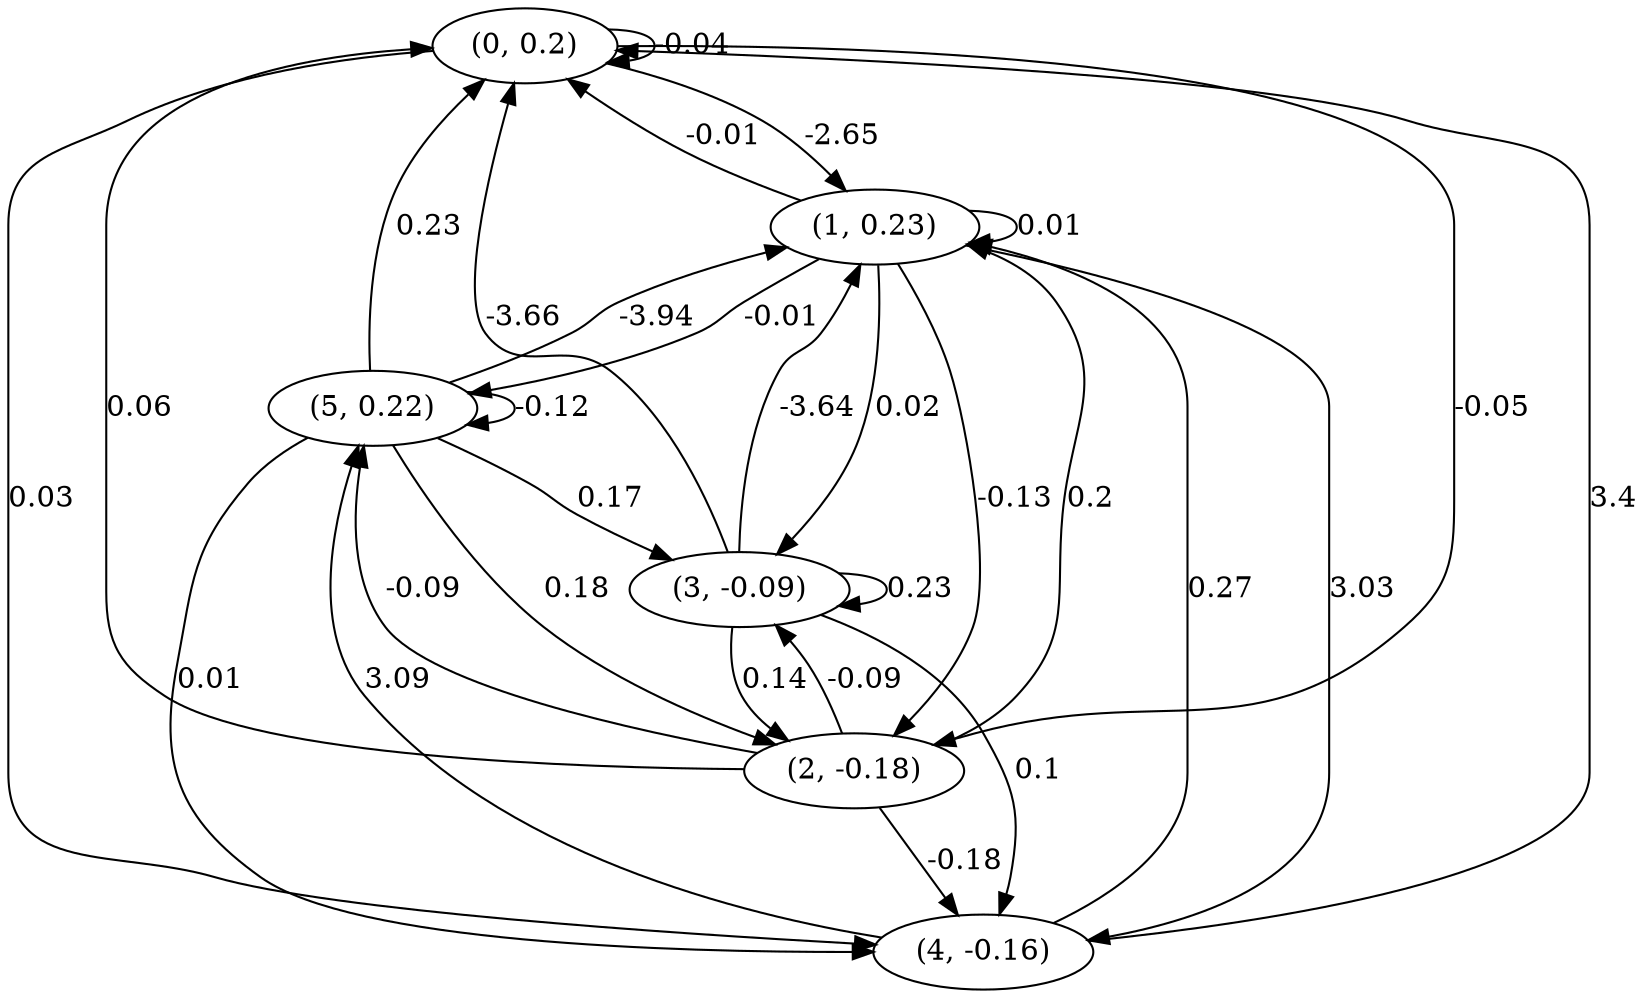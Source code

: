 digraph {
    0 [ label = "(0, 0.2)" ]
    1 [ label = "(1, 0.23)" ]
    2 [ label = "(2, -0.18)" ]
    3 [ label = "(3, -0.09)" ]
    4 [ label = "(4, -0.16)" ]
    5 [ label = "(5, 0.22)" ]
    0 -> 0 [ label = "-0.04" ]
    1 -> 1 [ label = "0.01" ]
    3 -> 3 [ label = "0.23" ]
    5 -> 5 [ label = "-0.12" ]
    1 -> 0 [ label = "-0.01" ]
    2 -> 0 [ label = "0.06" ]
    3 -> 0 [ label = "-3.66" ]
    4 -> 0 [ label = "3.4" ]
    5 -> 0 [ label = "0.23" ]
    0 -> 1 [ label = "-2.65" ]
    2 -> 1 [ label = "0.2" ]
    3 -> 1 [ label = "-3.64" ]
    4 -> 1 [ label = "0.27" ]
    5 -> 1 [ label = "-3.94" ]
    0 -> 2 [ label = "-0.05" ]
    1 -> 2 [ label = "-0.13" ]
    3 -> 2 [ label = "0.14" ]
    5 -> 2 [ label = "0.18" ]
    1 -> 3 [ label = "0.02" ]
    2 -> 3 [ label = "-0.09" ]
    5 -> 3 [ label = "0.17" ]
    0 -> 4 [ label = "0.03" ]
    1 -> 4 [ label = "3.03" ]
    2 -> 4 [ label = "-0.18" ]
    3 -> 4 [ label = "0.1" ]
    5 -> 4 [ label = "0.01" ]
    1 -> 5 [ label = "-0.01" ]
    2 -> 5 [ label = "-0.09" ]
    4 -> 5 [ label = "3.09" ]
}

